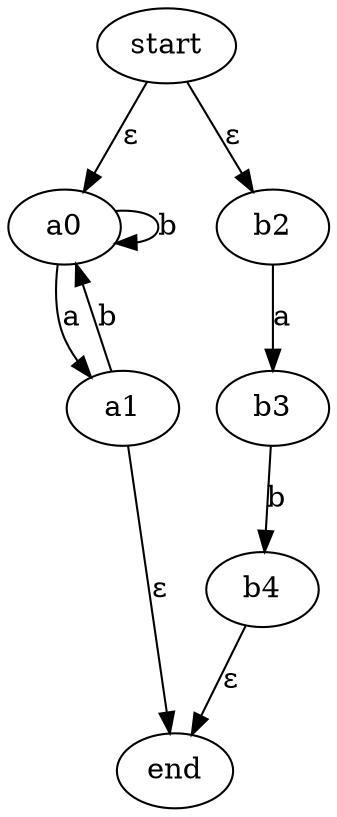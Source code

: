 digraph union {
subgraph A1{
a0 -> a0 [label=b];
a0 -> a1 [label=a];
a1 -> a0 [label=b];
}
subgraph A2{
b2 -> b3 [label=a];
b3 -> b4 [label=b];
}
start -> a0 [label=ε]; 
start -> b2 [label=ε]; 
a1 -> end [label=ε]; 
b4 -> end [label=ε]; 
}